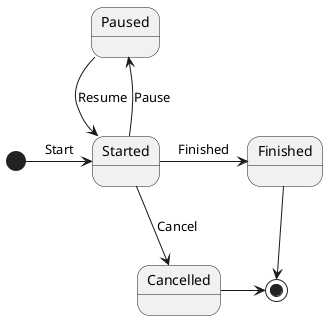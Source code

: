 @startuml ToDo State Diagram
[*] -> Started: Start
Started -up-> Paused: Pause
Paused -> Started: Resume
Started -down->Cancelled: Cancel
Started -> Finished: Finished
Finished -down-> [*]
Cancelled -> [*] 
@enduml